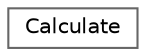 digraph "Grafische Darstellung der Klassenhierarchie"
{
 // LATEX_PDF_SIZE
  bgcolor="transparent";
  edge [fontname=Helvetica,fontsize=10,labelfontname=Helvetica,labelfontsize=10];
  node [fontname=Helvetica,fontsize=10,shape=box,height=0.2,width=0.4];
  rankdir="LR";
  Node0 [label="Calculate",height=0.2,width=0.4,color="grey40", fillcolor="white", style="filled",URL="$d4/dd5/class_app_1_1_services_1_1_calculate.html",tooltip=" "];
}
